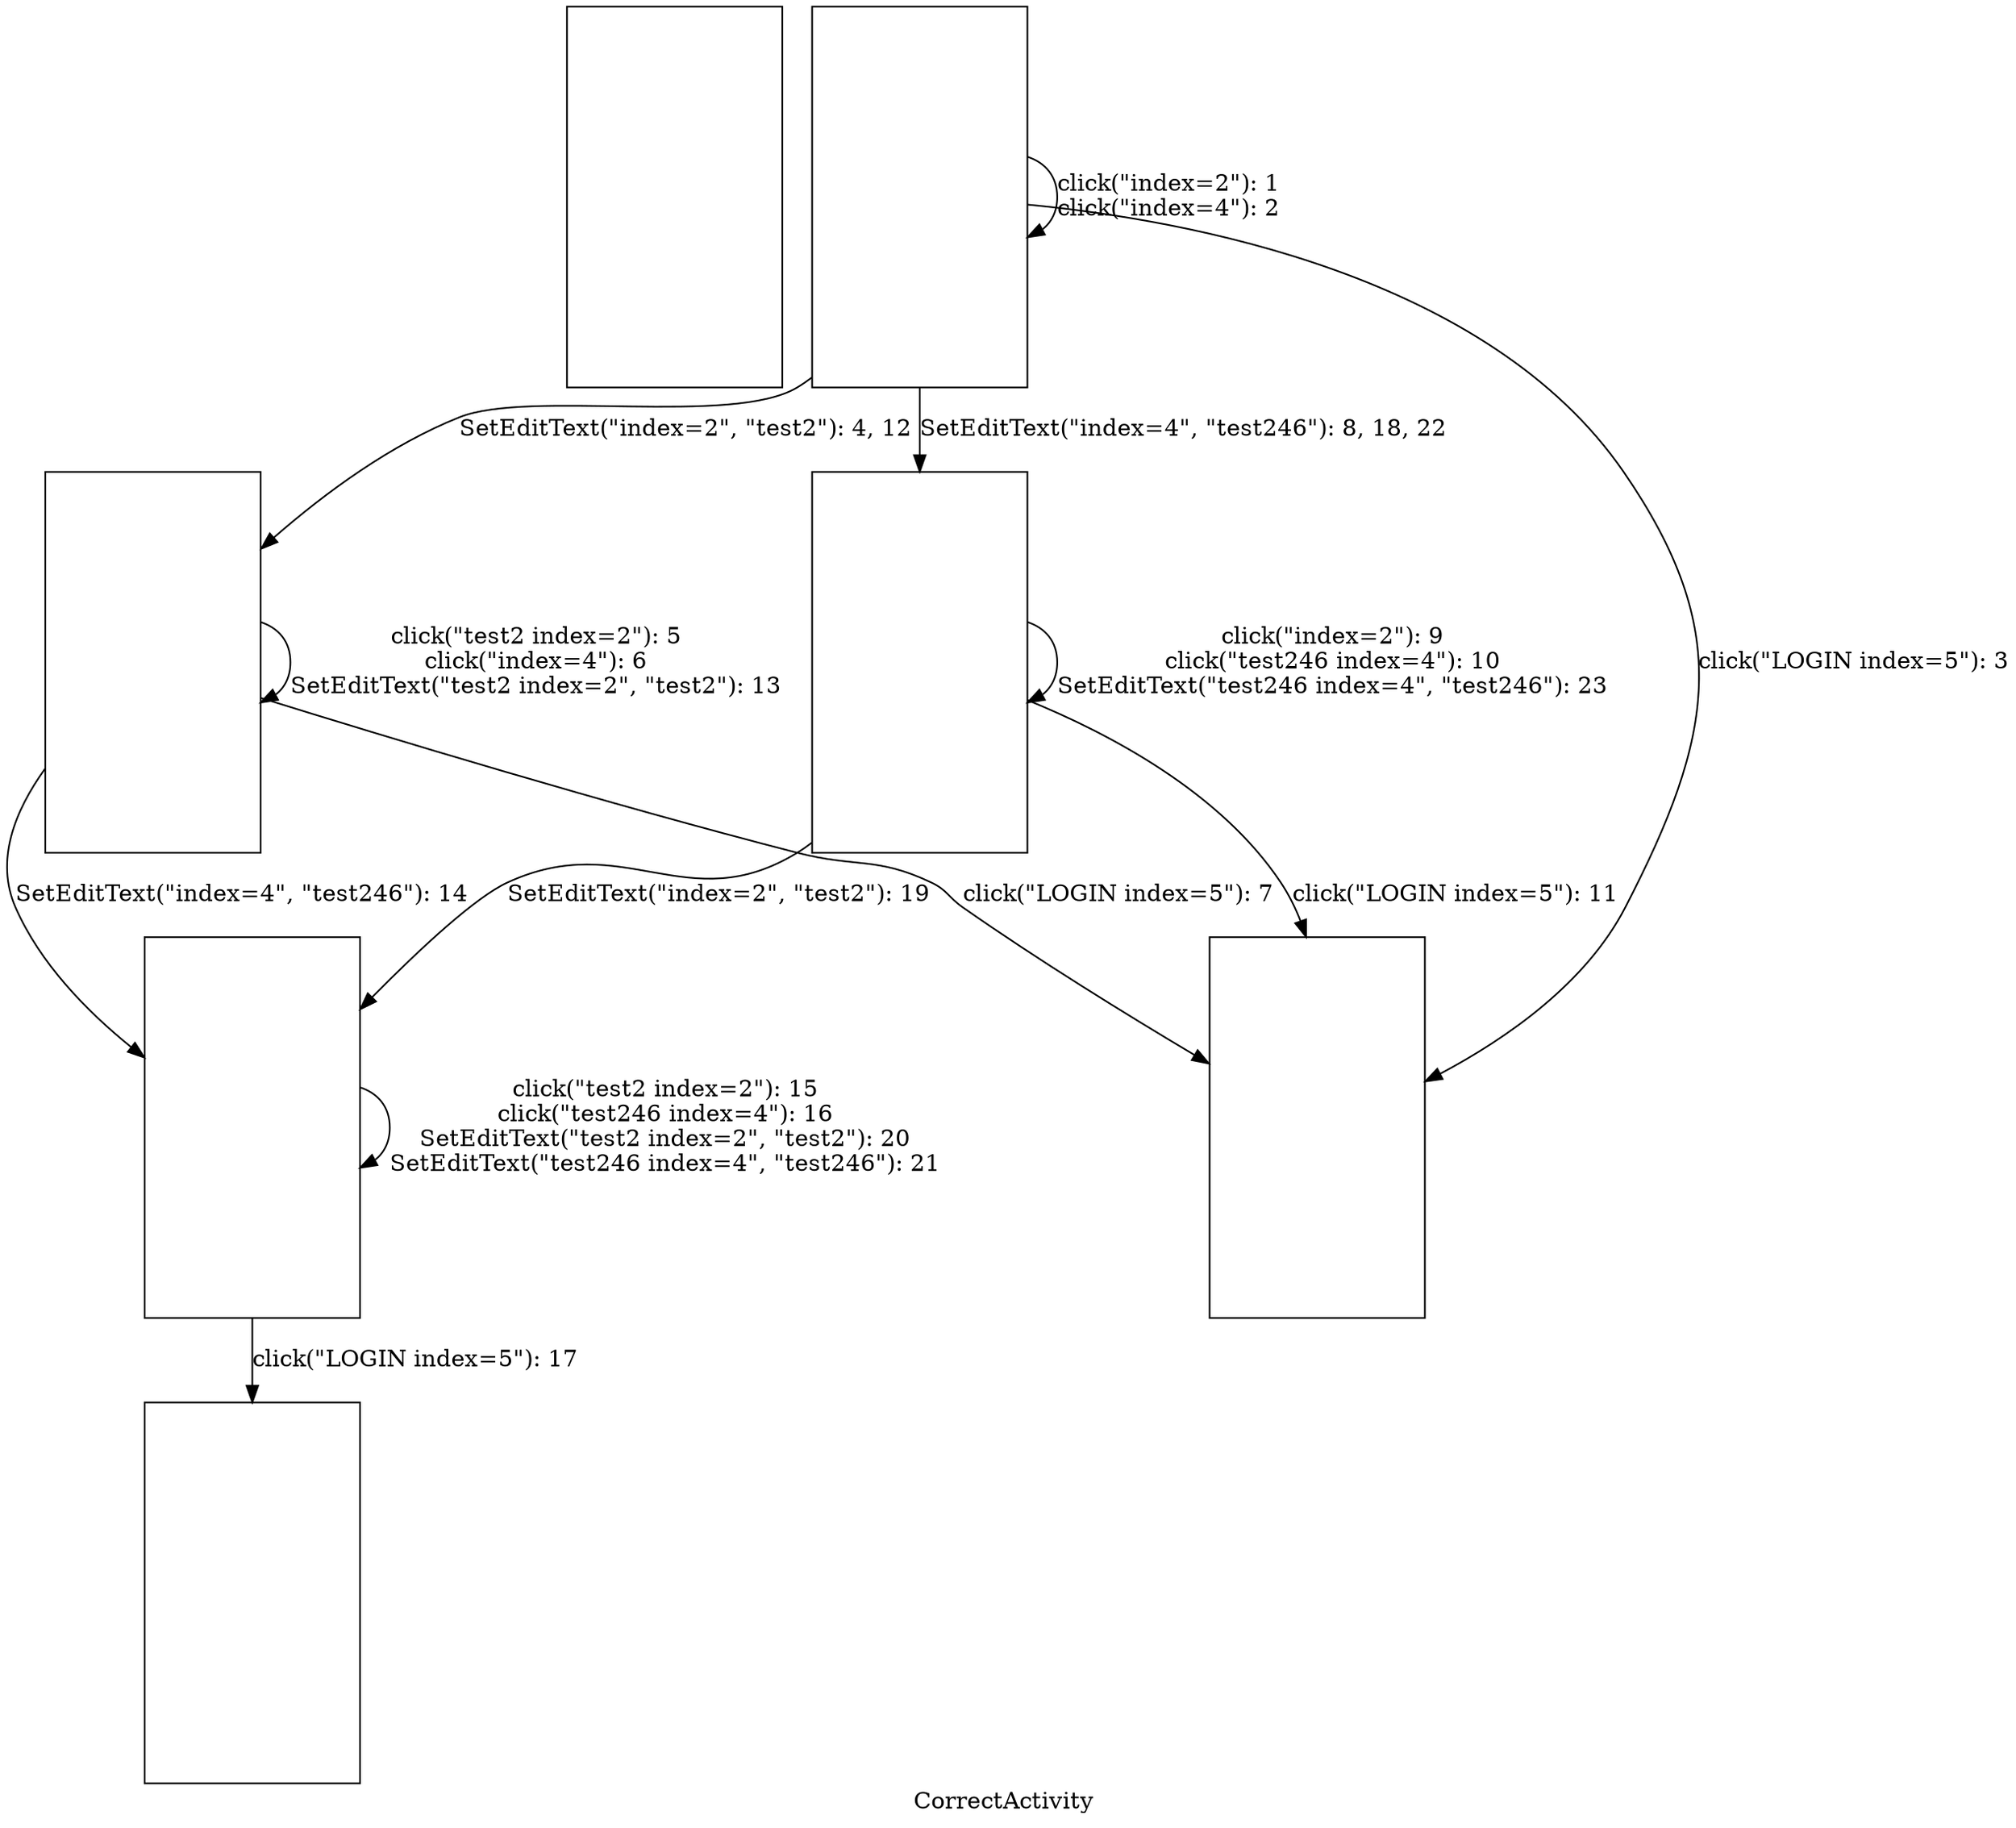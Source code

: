 digraph g {
graph [color=red];
imagepath = "gui_pages/20181215_105141_testinputdata_NFS";
label = "  HomeActivity   ";
state_0 [label="",shape=box,fixedsize=true,width=1.8,height=3.2,image="States/0.png",URL="States/0.png"];
label = "  MainActivity   ";
state_1 [label="",shape=box,fixedsize=true,width=1.8,height=3.2,image="States/1.png",URL="States/1.png"];
state_6 [label="",shape=box,fixedsize=true,width=1.8,height=3.2,image="States/6.png",URL="States/6.png"];
state_11 [label="",shape=box,fixedsize=true,width=1.8,height=3.2,image="States/11.png",URL="States/11.png"];
state_18 [label="",shape=box,fixedsize=true,width=1.8,height=3.2,image="States/18.png",URL="States/18.png"];
label = "  ErrorActivity   ";
state_4 [label="",shape=box,fixedsize=true,width=1.8,height=3.2,image="States/4.png",URL="States/4.png"];
label = "  CorrectActivity   ";
state_21 [label="",shape=box,fixedsize=true,width=1.8,height=3.2,image="States/21.png",URL="States/21.png"];
state_1 -> state_1[label = "click(\"index=2\"): 1
click(\"index=4\"): 2
",fontcolor = Black,color = Black];
state_1 -> state_4[label = "click(\"LOGIN index=5\"): 3
",fontcolor = Black,color = Black];
state_1 -> state_6[label = "SetEditText(\"index=2\"\, \"test2\"): 4, 12
",fontcolor = Black,color = Black];
state_1 -> state_11[label = "SetEditText(\"index=4\"\, \"test246\"): 8, 18, 22
",fontcolor = Black,color = Black];
state_6 -> state_6[label = "click(\"test2 index=2\"): 5
click(\"index=4\"): 6
SetEditText(\"test2 index=2\"\, \"test2\"): 13
",fontcolor = Black,color = Black];
state_6 -> state_4[label = "click(\"LOGIN index=5\"): 7
",fontcolor = Black,color = Black];
state_6 -> state_18[label = "SetEditText(\"index=4\"\, \"test246\"): 14
",fontcolor = Black,color = Black];
state_11 -> state_11[label = "click(\"index=2\"): 9
click(\"test246 index=4\"): 10
SetEditText(\"test246 index=4\"\, \"test246\"): 23
",fontcolor = Black,color = Black];
state_11 -> state_4[label = "click(\"LOGIN index=5\"): 11
",fontcolor = Black,color = Black];
state_11 -> state_18[label = "SetEditText(\"index=2\"\, \"test2\"): 19
",fontcolor = Black,color = Black];
state_18 -> state_18[label = "click(\"test2 index=2\"): 15
click(\"test246 index=4\"): 16
SetEditText(\"test2 index=2\"\, \"test2\"): 20
SetEditText(\"test246 index=4\"\, \"test246\"): 21
",fontcolor = Black,color = Black];
state_18 -> state_21[label = "click(\"LOGIN index=5\"): 17
",fontcolor = Black,color = Black];
}
